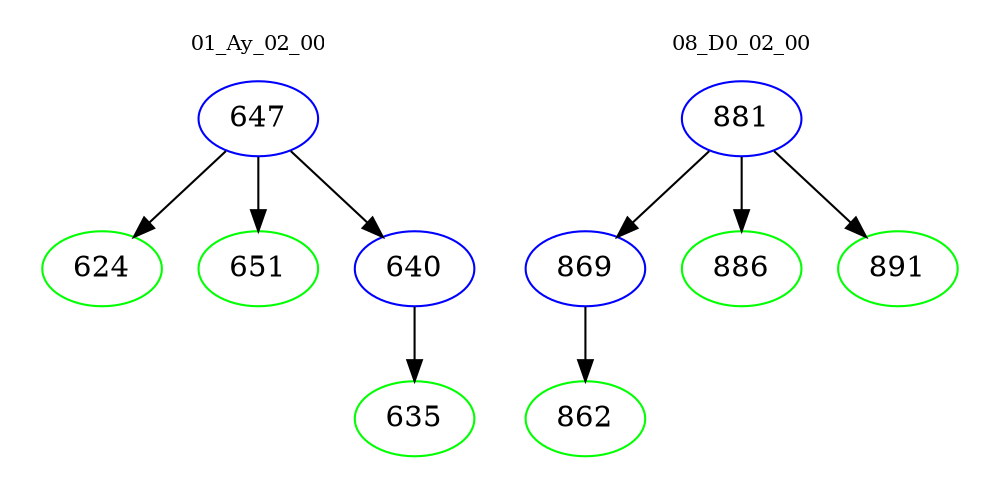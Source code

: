 digraph{
subgraph cluster_0 {
color = white
label = "01_Ay_02_00";
fontsize=10;
T0_647 [label="647", color="blue"]
T0_647 -> T0_624 [color="black"]
T0_624 [label="624", color="green"]
T0_647 -> T0_651 [color="black"]
T0_651 [label="651", color="green"]
T0_647 -> T0_640 [color="black"]
T0_640 [label="640", color="blue"]
T0_640 -> T0_635 [color="black"]
T0_635 [label="635", color="green"]
}
subgraph cluster_1 {
color = white
label = "08_D0_02_00";
fontsize=10;
T1_881 [label="881", color="blue"]
T1_881 -> T1_869 [color="black"]
T1_869 [label="869", color="blue"]
T1_869 -> T1_862 [color="black"]
T1_862 [label="862", color="green"]
T1_881 -> T1_886 [color="black"]
T1_886 [label="886", color="green"]
T1_881 -> T1_891 [color="black"]
T1_891 [label="891", color="green"]
}
}
